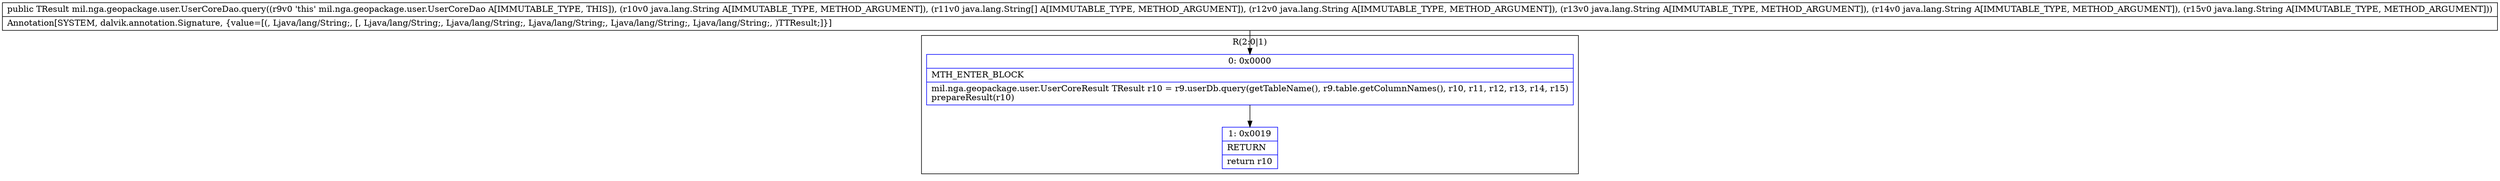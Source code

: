 digraph "CFG formil.nga.geopackage.user.UserCoreDao.query(Ljava\/lang\/String;[Ljava\/lang\/String;Ljava\/lang\/String;Ljava\/lang\/String;Ljava\/lang\/String;Ljava\/lang\/String;)Lmil\/nga\/geopackage\/user\/UserCoreResult;" {
subgraph cluster_Region_587216406 {
label = "R(2:0|1)";
node [shape=record,color=blue];
Node_0 [shape=record,label="{0\:\ 0x0000|MTH_ENTER_BLOCK\l|mil.nga.geopackage.user.UserCoreResult TResult r10 = r9.userDb.query(getTableName(), r9.table.getColumnNames(), r10, r11, r12, r13, r14, r15)\lprepareResult(r10)\l}"];
Node_1 [shape=record,label="{1\:\ 0x0019|RETURN\l|return r10\l}"];
}
MethodNode[shape=record,label="{public TResult mil.nga.geopackage.user.UserCoreDao.query((r9v0 'this' mil.nga.geopackage.user.UserCoreDao A[IMMUTABLE_TYPE, THIS]), (r10v0 java.lang.String A[IMMUTABLE_TYPE, METHOD_ARGUMENT]), (r11v0 java.lang.String[] A[IMMUTABLE_TYPE, METHOD_ARGUMENT]), (r12v0 java.lang.String A[IMMUTABLE_TYPE, METHOD_ARGUMENT]), (r13v0 java.lang.String A[IMMUTABLE_TYPE, METHOD_ARGUMENT]), (r14v0 java.lang.String A[IMMUTABLE_TYPE, METHOD_ARGUMENT]), (r15v0 java.lang.String A[IMMUTABLE_TYPE, METHOD_ARGUMENT]))  | Annotation[SYSTEM, dalvik.annotation.Signature, \{value=[(, Ljava\/lang\/String;, [, Ljava\/lang\/String;, Ljava\/lang\/String;, Ljava\/lang\/String;, Ljava\/lang\/String;, Ljava\/lang\/String;, )TTResult;]\}]\l}"];
MethodNode -> Node_0;
Node_0 -> Node_1;
}


